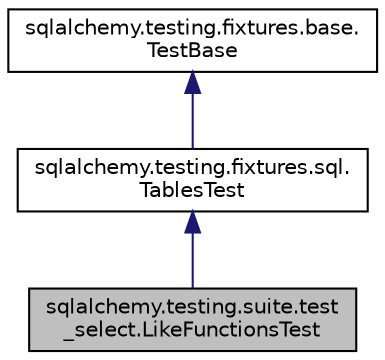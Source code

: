 digraph "sqlalchemy.testing.suite.test_select.LikeFunctionsTest"
{
 // LATEX_PDF_SIZE
  edge [fontname="Helvetica",fontsize="10",labelfontname="Helvetica",labelfontsize="10"];
  node [fontname="Helvetica",fontsize="10",shape=record];
  Node1 [label="sqlalchemy.testing.suite.test\l_select.LikeFunctionsTest",height=0.2,width=0.4,color="black", fillcolor="grey75", style="filled", fontcolor="black",tooltip=" "];
  Node2 -> Node1 [dir="back",color="midnightblue",fontsize="10",style="solid",fontname="Helvetica"];
  Node2 [label="sqlalchemy.testing.fixtures.sql.\lTablesTest",height=0.2,width=0.4,color="black", fillcolor="white", style="filled",URL="$classsqlalchemy_1_1testing_1_1fixtures_1_1sql_1_1TablesTest.html",tooltip=" "];
  Node3 -> Node2 [dir="back",color="midnightblue",fontsize="10",style="solid",fontname="Helvetica"];
  Node3 [label="sqlalchemy.testing.fixtures.base.\lTestBase",height=0.2,width=0.4,color="black", fillcolor="white", style="filled",URL="$classsqlalchemy_1_1testing_1_1fixtures_1_1base_1_1TestBase.html",tooltip=" "];
}
